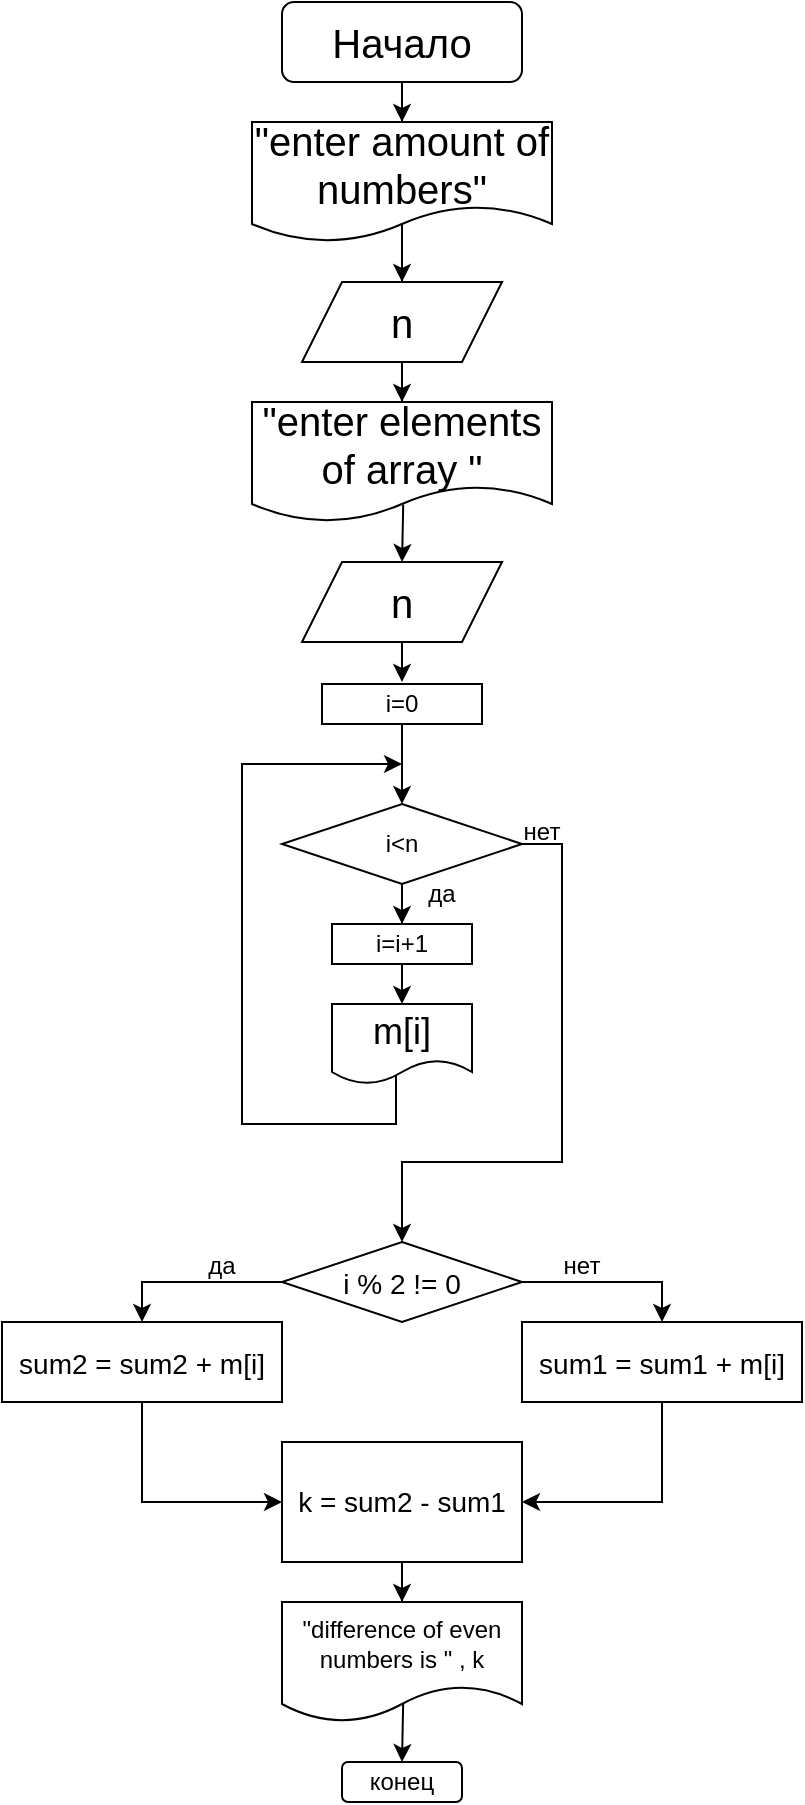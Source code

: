 <mxfile version="15.4.3"><diagram id="C5RBs43oDa-KdzZeNtuy" name="Page-1"><mxGraphModel dx="1081" dy="980" grid="1" gridSize="20" guides="1" tooltips="1" connect="1" arrows="1" fold="1" page="1" pageScale="1" pageWidth="827" pageHeight="1169" math="0" shadow="0"><root><mxCell id="WIyWlLk6GJQsqaUBKTNV-0"/><mxCell id="WIyWlLk6GJQsqaUBKTNV-1" parent="WIyWlLk6GJQsqaUBKTNV-0"/><mxCell id="6rxGdcta7ztDB5Gd1GuF-126" value="" style="edgeStyle=orthogonalEdgeStyle;rounded=0;orthogonalLoop=1;jettySize=auto;html=1;" edge="1" parent="WIyWlLk6GJQsqaUBKTNV-1" source="6rxGdcta7ztDB5Gd1GuF-127"><mxGeometry relative="1" as="geometry"><mxPoint x="1300.029" y="347" as="targetPoint"/></mxGeometry></mxCell><mxCell id="6rxGdcta7ztDB5Gd1GuF-127" value="&lt;span style=&quot;font-size: 20px&quot;&gt;n&lt;/span&gt;" style="shape=parallelogram;perimeter=parallelogramPerimeter;whiteSpace=wrap;html=1;fixedSize=1;" vertex="1" parent="WIyWlLk6GJQsqaUBKTNV-1"><mxGeometry x="1250" y="287" width="100" height="40" as="geometry"/></mxCell><mxCell id="6rxGdcta7ztDB5Gd1GuF-130" value="" style="edgeStyle=orthogonalEdgeStyle;rounded=0;orthogonalLoop=1;jettySize=auto;html=1;" edge="1" parent="WIyWlLk6GJQsqaUBKTNV-1" source="6rxGdcta7ztDB5Gd1GuF-131" target="6rxGdcta7ztDB5Gd1GuF-134"><mxGeometry relative="1" as="geometry"/></mxCell><mxCell id="6rxGdcta7ztDB5Gd1GuF-131" value="i=0" style="whiteSpace=wrap;html=1;rounded=0;" vertex="1" parent="WIyWlLk6GJQsqaUBKTNV-1"><mxGeometry x="1260" y="348" width="80" height="20" as="geometry"/></mxCell><mxCell id="6rxGdcta7ztDB5Gd1GuF-132" value="" style="edgeStyle=orthogonalEdgeStyle;rounded=0;orthogonalLoop=1;jettySize=auto;html=1;" edge="1" parent="WIyWlLk6GJQsqaUBKTNV-1" source="6rxGdcta7ztDB5Gd1GuF-134" target="6rxGdcta7ztDB5Gd1GuF-136"><mxGeometry relative="1" as="geometry"/></mxCell><mxCell id="6rxGdcta7ztDB5Gd1GuF-133" value="" style="edgeStyle=orthogonalEdgeStyle;rounded=0;orthogonalLoop=1;jettySize=auto;html=1;fontSize=18;" edge="1" parent="WIyWlLk6GJQsqaUBKTNV-1" source="6rxGdcta7ztDB5Gd1GuF-134"><mxGeometry relative="1" as="geometry"><mxPoint x="1300" y="627" as="targetPoint"/><Array as="points"><mxPoint x="1380" y="428"/><mxPoint x="1380" y="587"/><mxPoint x="1300" y="587"/></Array></mxGeometry></mxCell><mxCell id="6rxGdcta7ztDB5Gd1GuF-134" value="i&amp;lt;n" style="rhombus;whiteSpace=wrap;html=1;rounded=0;" vertex="1" parent="WIyWlLk6GJQsqaUBKTNV-1"><mxGeometry x="1240" y="408" width="120" height="40" as="geometry"/></mxCell><mxCell id="6rxGdcta7ztDB5Gd1GuF-135" value="" style="edgeStyle=orthogonalEdgeStyle;rounded=0;orthogonalLoop=1;jettySize=auto;html=1;" edge="1" parent="WIyWlLk6GJQsqaUBKTNV-1" source="6rxGdcta7ztDB5Gd1GuF-136"><mxGeometry relative="1" as="geometry"><mxPoint x="1300.029" y="508" as="targetPoint"/></mxGeometry></mxCell><mxCell id="6rxGdcta7ztDB5Gd1GuF-136" value="i=i+1" style="rounded=0;whiteSpace=wrap;html=1;" vertex="1" parent="WIyWlLk6GJQsqaUBKTNV-1"><mxGeometry x="1265" y="468" width="70" height="20" as="geometry"/></mxCell><mxCell id="6rxGdcta7ztDB5Gd1GuF-137" value="" style="edgeStyle=orthogonalEdgeStyle;rounded=0;orthogonalLoop=1;jettySize=auto;html=1;exitX=0.478;exitY=0.861;exitDx=0;exitDy=0;exitPerimeter=0;" edge="1" parent="WIyWlLk6GJQsqaUBKTNV-1" source="6rxGdcta7ztDB5Gd1GuF-145"><mxGeometry relative="1" as="geometry"><mxPoint x="1300" y="388" as="targetPoint"/><mxPoint x="1300" y="568" as="sourcePoint"/><Array as="points"><mxPoint x="1297" y="542"/><mxPoint x="1297" y="568"/><mxPoint x="1220" y="568"/><mxPoint x="1220" y="388"/></Array></mxGeometry></mxCell><mxCell id="6rxGdcta7ztDB5Gd1GuF-138" value="да" style="text;html=1;strokeColor=none;fillColor=none;align=center;verticalAlign=middle;whiteSpace=wrap;rounded=0;" vertex="1" parent="WIyWlLk6GJQsqaUBKTNV-1"><mxGeometry x="1290" y="438" width="60" height="30" as="geometry"/></mxCell><mxCell id="6rxGdcta7ztDB5Gd1GuF-139" value="нет" style="text;html=1;strokeColor=none;fillColor=none;align=center;verticalAlign=middle;whiteSpace=wrap;rounded=0;" vertex="1" parent="WIyWlLk6GJQsqaUBKTNV-1"><mxGeometry x="1340" y="407" width="60" height="30" as="geometry"/></mxCell><mxCell id="6rxGdcta7ztDB5Gd1GuF-140" value="" style="edgeStyle=orthogonalEdgeStyle;rounded=0;orthogonalLoop=1;jettySize=auto;html=1;fontSize=14;exitX=0.505;exitY=0.823;exitDx=0;exitDy=0;exitPerimeter=0;" edge="1" parent="WIyWlLk6GJQsqaUBKTNV-1" source="6rxGdcta7ztDB5Gd1GuF-141"><mxGeometry relative="1" as="geometry"><mxPoint x="1300" y="887" as="targetPoint"/></mxGeometry></mxCell><mxCell id="6rxGdcta7ztDB5Gd1GuF-141" value="&quot;difference of even numbers is&amp;nbsp;&quot; , k" style="shape=document;whiteSpace=wrap;html=1;boundedLbl=1;" vertex="1" parent="WIyWlLk6GJQsqaUBKTNV-1"><mxGeometry x="1240" y="807" width="120" height="60" as="geometry"/></mxCell><mxCell id="6rxGdcta7ztDB5Gd1GuF-142" value="конец" style="rounded=1;whiteSpace=wrap;html=1;" vertex="1" parent="WIyWlLk6GJQsqaUBKTNV-1"><mxGeometry x="1270" y="887" width="60" height="20" as="geometry"/></mxCell><mxCell id="6rxGdcta7ztDB5Gd1GuF-145" value="m[i]" style="shape=document;whiteSpace=wrap;html=1;boundedLbl=1;fontSize=18;" vertex="1" parent="WIyWlLk6GJQsqaUBKTNV-1"><mxGeometry x="1265" y="508" width="70" height="40" as="geometry"/></mxCell><mxCell id="6rxGdcta7ztDB5Gd1GuF-146" value="" style="edgeStyle=orthogonalEdgeStyle;rounded=0;orthogonalLoop=1;jettySize=auto;html=1;fontSize=18;" edge="1" parent="WIyWlLk6GJQsqaUBKTNV-1" source="6rxGdcta7ztDB5Gd1GuF-148" target="6rxGdcta7ztDB5Gd1GuF-150"><mxGeometry relative="1" as="geometry"><Array as="points"><mxPoint x="1170" y="647"/></Array></mxGeometry></mxCell><mxCell id="6rxGdcta7ztDB5Gd1GuF-147" value="" style="edgeStyle=orthogonalEdgeStyle;rounded=0;orthogonalLoop=1;jettySize=auto;html=1;fontSize=14;" edge="1" parent="WIyWlLk6GJQsqaUBKTNV-1" source="6rxGdcta7ztDB5Gd1GuF-148" target="6rxGdcta7ztDB5Gd1GuF-152"><mxGeometry relative="1" as="geometry"><Array as="points"><mxPoint x="1430" y="647"/></Array></mxGeometry></mxCell><mxCell id="6rxGdcta7ztDB5Gd1GuF-148" value="&lt;font style=&quot;font-size: 14px&quot;&gt;i % 2 != 0&lt;/font&gt;" style="rhombus;whiteSpace=wrap;html=1;fontSize=18;" vertex="1" parent="WIyWlLk6GJQsqaUBKTNV-1"><mxGeometry x="1240" y="627" width="120" height="40" as="geometry"/></mxCell><mxCell id="6rxGdcta7ztDB5Gd1GuF-149" value="" style="edgeStyle=orthogonalEdgeStyle;rounded=0;orthogonalLoop=1;jettySize=auto;html=1;fontSize=14;entryX=0;entryY=0.5;entryDx=0;entryDy=0;" edge="1" parent="WIyWlLk6GJQsqaUBKTNV-1" source="6rxGdcta7ztDB5Gd1GuF-150" target="6rxGdcta7ztDB5Gd1GuF-156"><mxGeometry relative="1" as="geometry"><mxPoint x="1170" y="787" as="targetPoint"/></mxGeometry></mxCell><mxCell id="6rxGdcta7ztDB5Gd1GuF-150" value="&lt;font style=&quot;font-size: 14px&quot;&gt;sum2 = sum2 + m[i]&lt;/font&gt;" style="whiteSpace=wrap;html=1;fontSize=18;" vertex="1" parent="WIyWlLk6GJQsqaUBKTNV-1"><mxGeometry x="1100" y="667" width="140" height="40" as="geometry"/></mxCell><mxCell id="6rxGdcta7ztDB5Gd1GuF-151" value="" style="edgeStyle=orthogonalEdgeStyle;rounded=0;orthogonalLoop=1;jettySize=auto;html=1;fontSize=14;entryX=1;entryY=0.5;entryDx=0;entryDy=0;" edge="1" parent="WIyWlLk6GJQsqaUBKTNV-1" source="6rxGdcta7ztDB5Gd1GuF-152" target="6rxGdcta7ztDB5Gd1GuF-156"><mxGeometry relative="1" as="geometry"><mxPoint x="1380" y="747" as="targetPoint"/><Array as="points"><mxPoint x="1430" y="757"/></Array></mxGeometry></mxCell><mxCell id="6rxGdcta7ztDB5Gd1GuF-152" value="&lt;font style=&quot;font-size: 14px&quot;&gt;sum1 = sum1 + m[i]&lt;/font&gt;" style="whiteSpace=wrap;html=1;fontSize=18;" vertex="1" parent="WIyWlLk6GJQsqaUBKTNV-1"><mxGeometry x="1360" y="667" width="140" height="40" as="geometry"/></mxCell><mxCell id="6rxGdcta7ztDB5Gd1GuF-153" value="да" style="text;html=1;strokeColor=none;fillColor=none;align=center;verticalAlign=middle;whiteSpace=wrap;rounded=0;" vertex="1" parent="WIyWlLk6GJQsqaUBKTNV-1"><mxGeometry x="1180" y="624" width="60" height="30" as="geometry"/></mxCell><mxCell id="6rxGdcta7ztDB5Gd1GuF-154" value="нет" style="text;html=1;strokeColor=none;fillColor=none;align=center;verticalAlign=middle;whiteSpace=wrap;rounded=0;" vertex="1" parent="WIyWlLk6GJQsqaUBKTNV-1"><mxGeometry x="1360" y="624" width="60" height="30" as="geometry"/></mxCell><mxCell id="6rxGdcta7ztDB5Gd1GuF-155" value="" style="edgeStyle=orthogonalEdgeStyle;rounded=0;orthogonalLoop=1;jettySize=auto;html=1;fontSize=14;entryX=0.5;entryY=0;entryDx=0;entryDy=0;" edge="1" parent="WIyWlLk6GJQsqaUBKTNV-1" source="6rxGdcta7ztDB5Gd1GuF-156" target="6rxGdcta7ztDB5Gd1GuF-141"><mxGeometry relative="1" as="geometry"/></mxCell><mxCell id="6rxGdcta7ztDB5Gd1GuF-156" value="k = sum2 - sum1" style="rounded=0;whiteSpace=wrap;html=1;fontSize=14;" vertex="1" parent="WIyWlLk6GJQsqaUBKTNV-1"><mxGeometry x="1240" y="727" width="120" height="60" as="geometry"/></mxCell><mxCell id="6rxGdcta7ztDB5Gd1GuF-165" value="" style="edgeStyle=orthogonalEdgeStyle;rounded=0;orthogonalLoop=1;jettySize=auto;html=1;fontSize=14;" edge="1" parent="WIyWlLk6GJQsqaUBKTNV-1" source="6rxGdcta7ztDB5Gd1GuF-166" target="6rxGdcta7ztDB5Gd1GuF-171"><mxGeometry relative="1" as="geometry"/></mxCell><mxCell id="6rxGdcta7ztDB5Gd1GuF-166" value="&lt;font style=&quot;font-size: 20px&quot;&gt;Начало&lt;/font&gt;" style="rounded=1;whiteSpace=wrap;html=1;fontSize=12;glass=0;strokeWidth=1;shadow=0;" vertex="1" parent="WIyWlLk6GJQsqaUBKTNV-1"><mxGeometry x="1240" y="7" width="120" height="40" as="geometry"/></mxCell><mxCell id="6rxGdcta7ztDB5Gd1GuF-167" value="" style="edgeStyle=orthogonalEdgeStyle;rounded=0;orthogonalLoop=1;jettySize=auto;html=1;exitX=0.504;exitY=0.857;exitDx=0;exitDy=0;exitPerimeter=0;" edge="1" parent="WIyWlLk6GJQsqaUBKTNV-1" source="6rxGdcta7ztDB5Gd1GuF-172"><mxGeometry relative="1" as="geometry"><mxPoint x="1300" y="247" as="sourcePoint"/><mxPoint x="1300.029" y="287" as="targetPoint"/></mxGeometry></mxCell><mxCell id="6rxGdcta7ztDB5Gd1GuF-168" value="" style="edgeStyle=orthogonalEdgeStyle;rounded=0;orthogonalLoop=1;jettySize=auto;html=1;fontSize=14;" edge="1" parent="WIyWlLk6GJQsqaUBKTNV-1" source="6rxGdcta7ztDB5Gd1GuF-169" target="6rxGdcta7ztDB5Gd1GuF-172"><mxGeometry relative="1" as="geometry"/></mxCell><mxCell id="6rxGdcta7ztDB5Gd1GuF-169" value="&lt;span style=&quot;font-size: 20px&quot;&gt;n&lt;/span&gt;" style="shape=parallelogram;perimeter=parallelogramPerimeter;whiteSpace=wrap;html=1;fixedSize=1;" vertex="1" parent="WIyWlLk6GJQsqaUBKTNV-1"><mxGeometry x="1250" y="147" width="100" height="40" as="geometry"/></mxCell><mxCell id="6rxGdcta7ztDB5Gd1GuF-170" value="" style="edgeStyle=orthogonalEdgeStyle;rounded=0;orthogonalLoop=1;jettySize=auto;html=1;exitX=0.5;exitY=0.667;exitDx=0;exitDy=0;exitPerimeter=0;" edge="1" parent="WIyWlLk6GJQsqaUBKTNV-1" source="6rxGdcta7ztDB5Gd1GuF-171" target="6rxGdcta7ztDB5Gd1GuF-169"><mxGeometry relative="1" as="geometry"/></mxCell><mxCell id="6rxGdcta7ztDB5Gd1GuF-171" value="&lt;font style=&quot;font-size: 20px&quot;&gt;&quot;enter amount of numbers&quot;&lt;/font&gt;" style="shape=document;whiteSpace=wrap;html=1;boundedLbl=1;" vertex="1" parent="WIyWlLk6GJQsqaUBKTNV-1"><mxGeometry x="1225" y="67" width="150" height="60" as="geometry"/></mxCell><mxCell id="6rxGdcta7ztDB5Gd1GuF-172" value="&lt;font style=&quot;font-size: 20px&quot;&gt;&quot;enter elements of array &quot;&lt;/font&gt;" style="shape=document;whiteSpace=wrap;html=1;boundedLbl=1;" vertex="1" parent="WIyWlLk6GJQsqaUBKTNV-1"><mxGeometry x="1225" y="207" width="150" height="60" as="geometry"/></mxCell></root></mxGraphModel></diagram></mxfile>